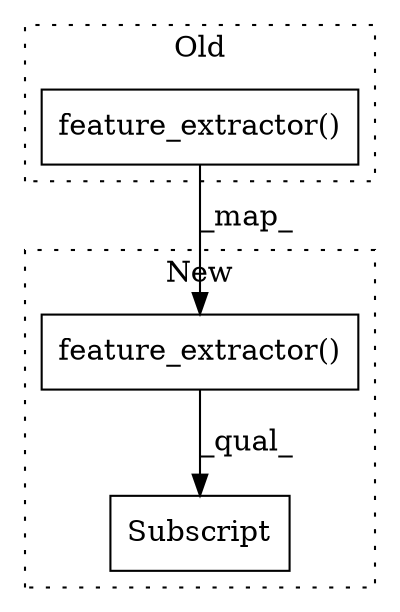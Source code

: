 digraph G {
subgraph cluster0 {
1 [label="feature_extractor()" a="75" s="11919,11957" l="23,1" shape="box"];
label = "Old";
style="dotted";
}
subgraph cluster1 {
2 [label="feature_extractor()" a="75" s="11909,11947" l="23,1" shape="box"];
3 [label="Subscript" a="63" s="11909,0" l="42,0" shape="box"];
label = "New";
style="dotted";
}
1 -> 2 [label="_map_"];
2 -> 3 [label="_qual_"];
}